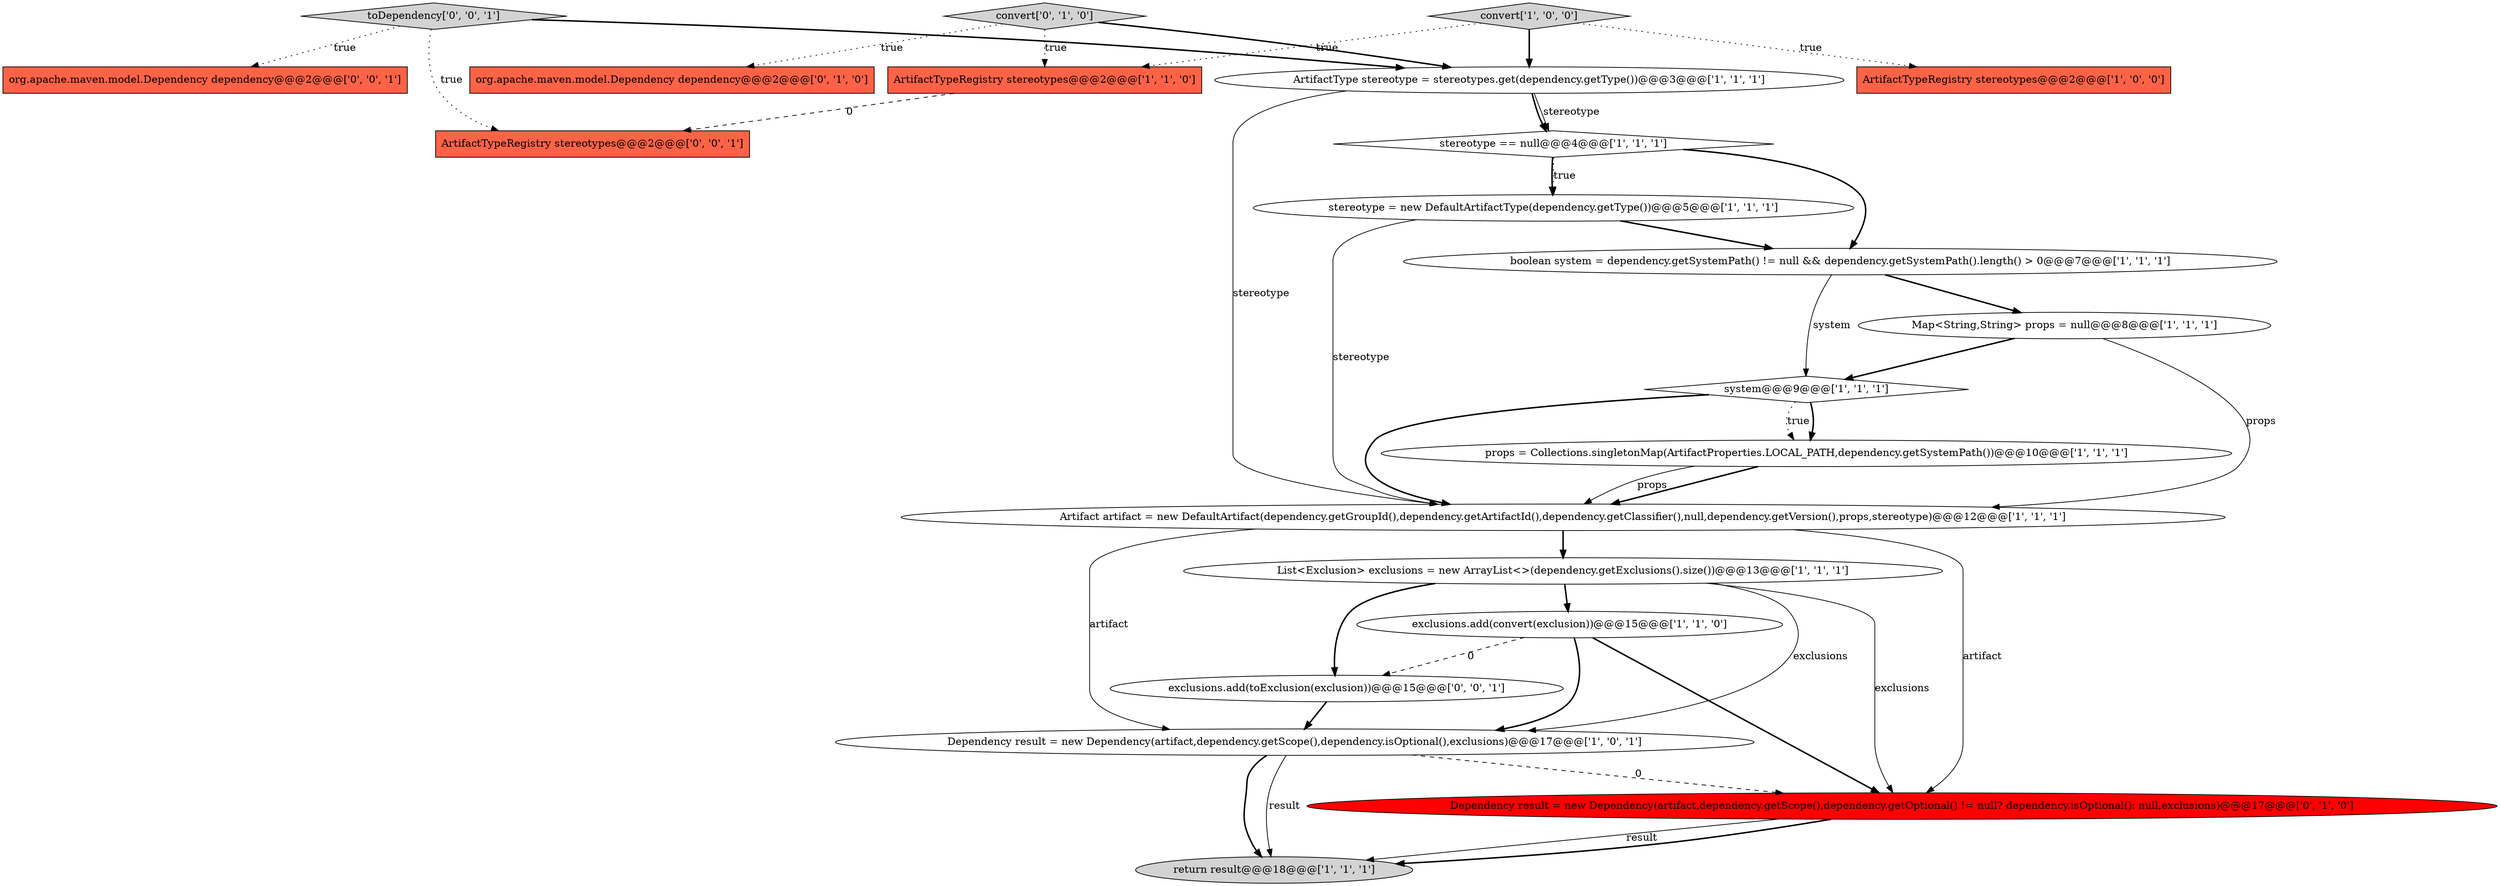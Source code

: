 digraph {
11 [style = filled, label = "boolean system = dependency.getSystemPath() != null && dependency.getSystemPath().length() > 0@@@7@@@['1', '1', '1']", fillcolor = white, shape = ellipse image = "AAA0AAABBB1BBB"];
8 [style = filled, label = "system@@@9@@@['1', '1', '1']", fillcolor = white, shape = diamond image = "AAA0AAABBB1BBB"];
1 [style = filled, label = "stereotype == null@@@4@@@['1', '1', '1']", fillcolor = white, shape = diamond image = "AAA0AAABBB1BBB"];
12 [style = filled, label = "Map<String,String> props = null@@@8@@@['1', '1', '1']", fillcolor = white, shape = ellipse image = "AAA0AAABBB1BBB"];
16 [style = filled, label = "convert['0', '1', '0']", fillcolor = lightgray, shape = diamond image = "AAA0AAABBB2BBB"];
14 [style = filled, label = "List<Exclusion> exclusions = new ArrayList<>(dependency.getExclusions().size())@@@13@@@['1', '1', '1']", fillcolor = white, shape = ellipse image = "AAA0AAABBB1BBB"];
2 [style = filled, label = "ArtifactType stereotype = stereotypes.get(dependency.getType())@@@3@@@['1', '1', '1']", fillcolor = white, shape = ellipse image = "AAA0AAABBB1BBB"];
3 [style = filled, label = "props = Collections.singletonMap(ArtifactProperties.LOCAL_PATH,dependency.getSystemPath())@@@10@@@['1', '1', '1']", fillcolor = white, shape = ellipse image = "AAA0AAABBB1BBB"];
19 [style = filled, label = "toDependency['0', '0', '1']", fillcolor = lightgray, shape = diamond image = "AAA0AAABBB3BBB"];
20 [style = filled, label = "org.apache.maven.model.Dependency dependency@@@2@@@['0', '0', '1']", fillcolor = tomato, shape = box image = "AAA0AAABBB3BBB"];
21 [style = filled, label = "ArtifactTypeRegistry stereotypes@@@2@@@['0', '0', '1']", fillcolor = tomato, shape = box image = "AAA0AAABBB3BBB"];
18 [style = filled, label = "exclusions.add(toExclusion(exclusion))@@@15@@@['0', '0', '1']", fillcolor = white, shape = ellipse image = "AAA0AAABBB3BBB"];
9 [style = filled, label = "ArtifactTypeRegistry stereotypes@@@2@@@['1', '0', '0']", fillcolor = tomato, shape = box image = "AAA0AAABBB1BBB"];
5 [style = filled, label = "Dependency result = new Dependency(artifact,dependency.getScope(),dependency.isOptional(),exclusions)@@@17@@@['1', '0', '1']", fillcolor = white, shape = ellipse image = "AAA0AAABBB1BBB"];
0 [style = filled, label = "stereotype = new DefaultArtifactType(dependency.getType())@@@5@@@['1', '1', '1']", fillcolor = white, shape = ellipse image = "AAA0AAABBB1BBB"];
7 [style = filled, label = "return result@@@18@@@['1', '1', '1']", fillcolor = lightgray, shape = ellipse image = "AAA0AAABBB1BBB"];
6 [style = filled, label = "exclusions.add(convert(exclusion))@@@15@@@['1', '1', '0']", fillcolor = white, shape = ellipse image = "AAA0AAABBB1BBB"];
13 [style = filled, label = "ArtifactTypeRegistry stereotypes@@@2@@@['1', '1', '0']", fillcolor = tomato, shape = box image = "AAA0AAABBB1BBB"];
15 [style = filled, label = "org.apache.maven.model.Dependency dependency@@@2@@@['0', '1', '0']", fillcolor = tomato, shape = box image = "AAA0AAABBB2BBB"];
10 [style = filled, label = "convert['1', '0', '0']", fillcolor = lightgray, shape = diamond image = "AAA0AAABBB1BBB"];
4 [style = filled, label = "Artifact artifact = new DefaultArtifact(dependency.getGroupId(),dependency.getArtifactId(),dependency.getClassifier(),null,dependency.getVersion(),props,stereotype)@@@12@@@['1', '1', '1']", fillcolor = white, shape = ellipse image = "AAA0AAABBB1BBB"];
17 [style = filled, label = "Dependency result = new Dependency(artifact,dependency.getScope(),dependency.getOptional() != null? dependency.isOptional(): null,exclusions)@@@17@@@['0', '1', '0']", fillcolor = red, shape = ellipse image = "AAA1AAABBB2BBB"];
6->17 [style = bold, label=""];
14->5 [style = solid, label="exclusions"];
4->14 [style = bold, label=""];
16->13 [style = dotted, label="true"];
2->1 [style = solid, label="stereotype"];
2->1 [style = bold, label=""];
17->7 [style = solid, label="result"];
19->20 [style = dotted, label="true"];
8->3 [style = bold, label=""];
0->11 [style = bold, label=""];
11->12 [style = bold, label=""];
19->21 [style = dotted, label="true"];
1->0 [style = bold, label=""];
19->2 [style = bold, label=""];
16->2 [style = bold, label=""];
4->5 [style = solid, label="artifact"];
10->9 [style = dotted, label="true"];
3->4 [style = bold, label=""];
8->3 [style = dotted, label="true"];
12->4 [style = solid, label="props"];
1->11 [style = bold, label=""];
6->18 [style = dashed, label="0"];
17->7 [style = bold, label=""];
6->5 [style = bold, label=""];
3->4 [style = solid, label="props"];
5->17 [style = dashed, label="0"];
13->21 [style = dashed, label="0"];
10->13 [style = dotted, label="true"];
12->8 [style = bold, label=""];
18->5 [style = bold, label=""];
11->8 [style = solid, label="system"];
0->4 [style = solid, label="stereotype"];
5->7 [style = bold, label=""];
14->18 [style = bold, label=""];
10->2 [style = bold, label=""];
4->17 [style = solid, label="artifact"];
1->0 [style = dotted, label="true"];
8->4 [style = bold, label=""];
5->7 [style = solid, label="result"];
14->17 [style = solid, label="exclusions"];
14->6 [style = bold, label=""];
2->4 [style = solid, label="stereotype"];
16->15 [style = dotted, label="true"];
}

